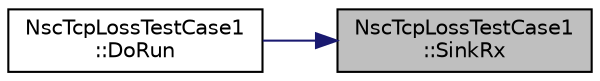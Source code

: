 digraph "NscTcpLossTestCase1::SinkRx"
{
 // LATEX_PDF_SIZE
  edge [fontname="Helvetica",fontsize="10",labelfontname="Helvetica",labelfontsize="10"];
  node [fontname="Helvetica",fontsize="10",shape=record];
  rankdir="RL";
  Node1 [label="NscTcpLossTestCase1\l::SinkRx",height=0.2,width=0.4,color="black", fillcolor="grey75", style="filled", fontcolor="black",tooltip=" "];
  Node1 -> Node2 [dir="back",color="midnightblue",fontsize="10",style="solid",fontname="Helvetica"];
  Node2 [label="NscTcpLossTestCase1\l::DoRun",height=0.2,width=0.4,color="black", fillcolor="white", style="filled",URL="$class_nsc_tcp_loss_test_case1.html#ab2e9a06924e6dffa3f335d64c54e2a0e",tooltip="Implementation to actually run this TestCase."];
}
